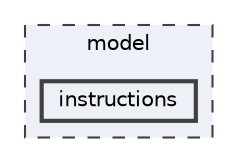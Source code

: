 digraph "model/instructions"
{
 // LATEX_PDF_SIZE
  bgcolor="transparent";
  edge [fontname=Helvetica,fontsize=10,labelfontname=Helvetica,labelfontsize=10];
  node [fontname=Helvetica,fontsize=10,shape=box,height=0.2,width=0.4];
  compound=true
  subgraph clusterdir_3f14f6767c31cb4a1d22c13c18cc6fc3 {
    graph [ bgcolor="#edf0f7", pencolor="grey25", label="model", fontname=Helvetica,fontsize=10 style="filled,dashed", URL="dir_3f14f6767c31cb4a1d22c13c18cc6fc3.html",tooltip=""]
  dir_f838c5aeefd40c4973a4993d5392b1a5 [label="instructions", fillcolor="#edf0f7", color="grey25", style="filled,bold", URL="dir_f838c5aeefd40c4973a4993d5392b1a5.html",tooltip=""];
  }
}

